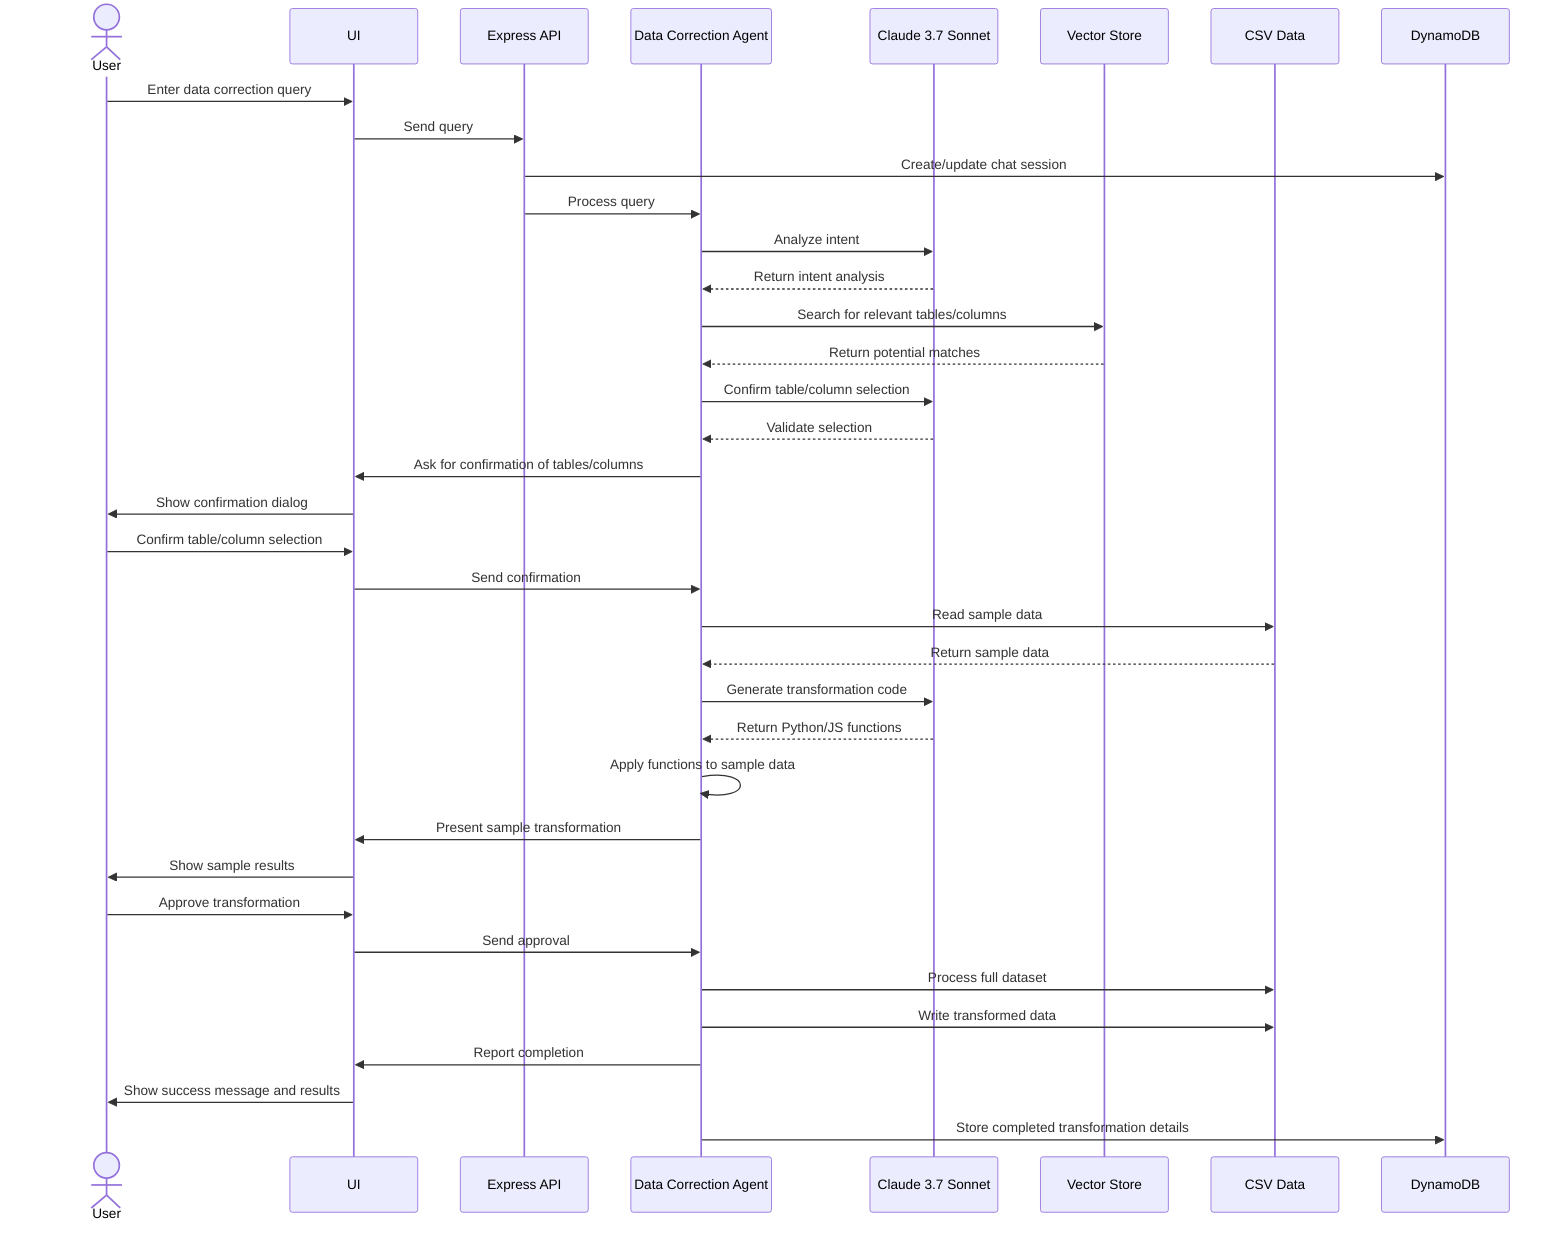 sequenceDiagram
    actor User
    participant UI as UI
    participant API as Express API
    participant Agent as Data Correction Agent
    participant LLM as Claude 3.7 Sonnet
    participant VS as Vector Store
    participant CSV as CSV Data
    participant DDB as DynamoDB
    
    User->>UI: Enter data correction query
    UI->>API: Send query
    API->>DDB: Create/update chat session
    API->>Agent: Process query
    
    Agent->>LLM: Analyze intent
    LLM-->>Agent: Return intent analysis
    
    Agent->>VS: Search for relevant tables/columns
    VS-->>Agent: Return potential matches
    
    Agent->>LLM: Confirm table/column selection
    LLM-->>Agent: Validate selection
    
    Agent->>UI: Ask for confirmation of tables/columns
    UI->>User: Show confirmation dialog
    User->>UI: Confirm table/column selection
    UI->>Agent: Send confirmation
    
    Agent->>CSV: Read sample data
    CSV-->>Agent: Return sample data
    
    Agent->>LLM: Generate transformation code
    LLM-->>Agent: Return Python/JS functions
    
    Agent->>Agent: Apply functions to sample data
    
    Agent->>UI: Present sample transformation
    UI->>User: Show sample results
    User->>UI: Approve transformation
    UI->>Agent: Send approval
    
    Agent->>CSV: Process full dataset
    Agent->>CSV: Write transformed data
    
    Agent->>UI: Report completion
    UI->>User: Show success message and results
    
    Agent->>DDB: Store completed transformation details